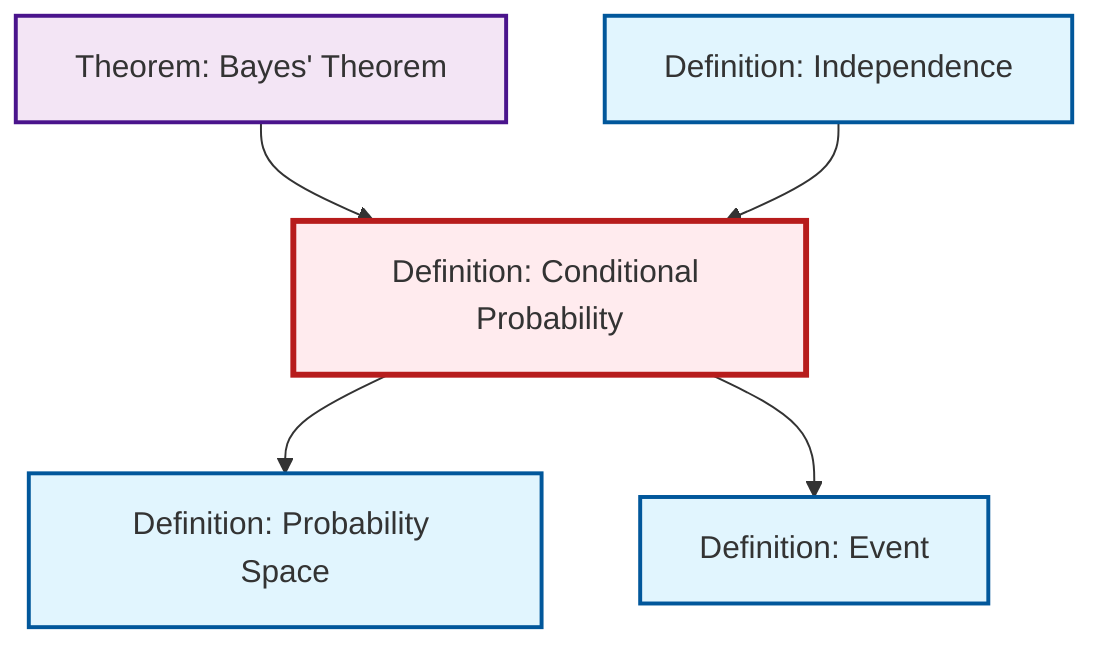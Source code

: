 graph TD
    classDef definition fill:#e1f5fe,stroke:#01579b,stroke-width:2px
    classDef theorem fill:#f3e5f5,stroke:#4a148c,stroke-width:2px
    classDef axiom fill:#fff3e0,stroke:#e65100,stroke-width:2px
    classDef example fill:#e8f5e9,stroke:#1b5e20,stroke-width:2px
    classDef current fill:#ffebee,stroke:#b71c1c,stroke-width:3px
    def-probability-space["Definition: Probability Space"]:::definition
    def-independence["Definition: Independence"]:::definition
    thm-bayes["Theorem: Bayes' Theorem"]:::theorem
    def-event["Definition: Event"]:::definition
    def-conditional-probability["Definition: Conditional Probability"]:::definition
    def-conditional-probability --> def-probability-space
    thm-bayes --> def-conditional-probability
    def-conditional-probability --> def-event
    def-independence --> def-conditional-probability
    class def-conditional-probability current